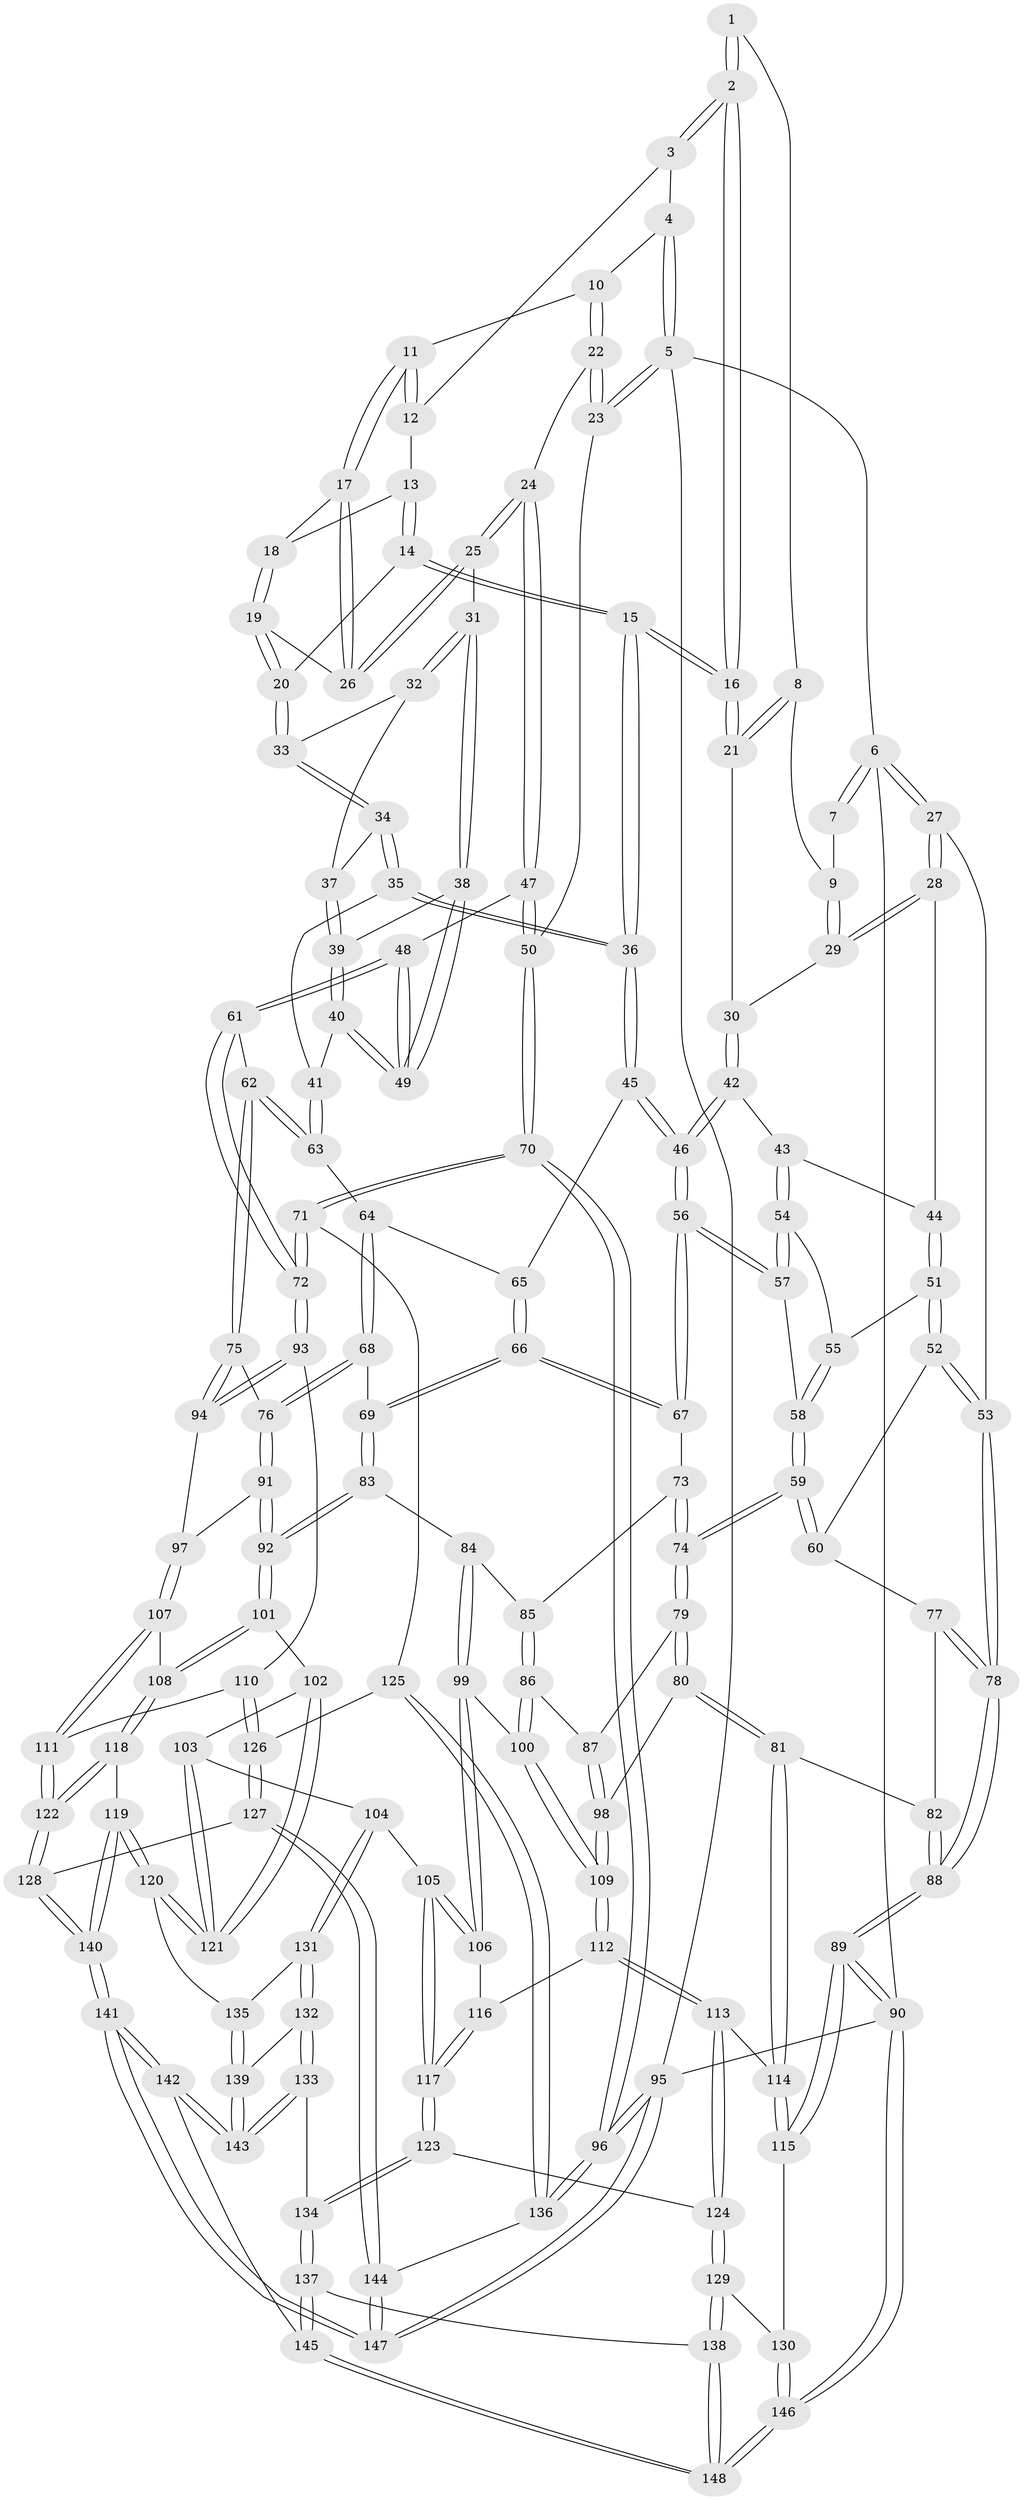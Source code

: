 // Generated by graph-tools (version 1.1) at 2025/16/03/09/25 04:16:52]
// undirected, 148 vertices, 367 edges
graph export_dot {
graph [start="1"]
  node [color=gray90,style=filled];
  1 [pos="+0.18873529767897845+0"];
  2 [pos="+0.5209771869561943+0"];
  3 [pos="+0.6863492694306339+0"];
  4 [pos="+0.8335887878320936+0"];
  5 [pos="+1+0"];
  6 [pos="+0+0"];
  7 [pos="+0.16496436903123887+0"];
  8 [pos="+0.21507929280326357+0.021307133966405843"];
  9 [pos="+0.08925509852082418+0.07864894033357979"];
  10 [pos="+0.8674627796620938+0.07669216117589407"];
  11 [pos="+0.8485843576212665+0.08222100059892144"];
  12 [pos="+0.7497554344698704+0"];
  13 [pos="+0.742193513328755+0.029010914861295627"];
  14 [pos="+0.6998958393330271+0.13135469190502602"];
  15 [pos="+0.5316210778988447+0.15181340674754792"];
  16 [pos="+0.48732319461198964+0.08199340473027758"];
  17 [pos="+0.8457694431450641+0.0856277314477301"];
  18 [pos="+0.7694192810519095+0.07418427185686757"];
  19 [pos="+0.7495595576195496+0.13131988942600759"];
  20 [pos="+0.7162793540090465+0.13665206857558682"];
  21 [pos="+0.2976845481342672+0.1414370127218528"];
  22 [pos="+1+0.08568057067914565"];
  23 [pos="+1+0"];
  24 [pos="+0.867396035788451+0.22147697493135424"];
  25 [pos="+0.841253196348037+0.21462182518368306"];
  26 [pos="+0.8167895985090431+0.13397555421513407"];
  27 [pos="+0+0.17275136569872473"];
  28 [pos="+0+0.1510137915999646"];
  29 [pos="+0.07124675698268423+0.10006875889003136"];
  30 [pos="+0.29227135295312323+0.1477991648743568"];
  31 [pos="+0.8209159053839377+0.2267771199065038"];
  32 [pos="+0.7629545109881916+0.19989763884899678"];
  33 [pos="+0.7378521887329376+0.18048618548832324"];
  34 [pos="+0.7249567654442307+0.23155923534311149"];
  35 [pos="+0.5696386310959894+0.2914377059747436"];
  36 [pos="+0.5522806510263927+0.28694701944364115"];
  37 [pos="+0.7362737753182875+0.23453396773417107"];
  38 [pos="+0.7934292282620191+0.26052639802363964"];
  39 [pos="+0.786889315390868+0.2619685301660169"];
  40 [pos="+0.6922581627506403+0.32723664576349437"];
  41 [pos="+0.6453923962718728+0.32434716691246845"];
  42 [pos="+0.2671699983893073+0.199325853352731"];
  43 [pos="+0.24058637815503514+0.22600676867377734"];
  44 [pos="+0.08714402675955832+0.20219525962741544"];
  45 [pos="+0.5353895178152569+0.314087361315654"];
  46 [pos="+0.4330595652221763+0.3872863407335975"];
  47 [pos="+0.9482291577227647+0.3547886179145169"];
  48 [pos="+0.8476497659834589+0.4147727410833584"];
  49 [pos="+0.8406747081730928+0.4075374233745472"];
  50 [pos="+1+0.3434513330868492"];
  51 [pos="+0.12984699864477073+0.3242434917362873"];
  52 [pos="+0.07774078656513642+0.37304870021415243"];
  53 [pos="+0+0.2297329644263264"];
  54 [pos="+0.23127184226521816+0.26498037743662956"];
  55 [pos="+0.19103606648583818+0.3057254375945803"];
  56 [pos="+0.42048549750565406+0.4032621199020971"];
  57 [pos="+0.300516959591871+0.3885436804314128"];
  58 [pos="+0.2057999184546626+0.4478110569449132"];
  59 [pos="+0.18758417278100206+0.47125886754098534"];
  60 [pos="+0.12671513601098083+0.4609556193190971"];
  61 [pos="+0.8329246190324244+0.45838240838149114"];
  62 [pos="+0.7660938329329211+0.524851199412701"];
  63 [pos="+0.7189229169161736+0.47880762766103724"];
  64 [pos="+0.5922899590366854+0.44679626025239283"];
  65 [pos="+0.5838402733035377+0.4325201375707644"];
  66 [pos="+0.499604657426765+0.5548428422342385"];
  67 [pos="+0.41744348014022464+0.4412380772521432"];
  68 [pos="+0.6035641696168473+0.543672211479555"];
  69 [pos="+0.5071082226717558+0.5689087263641021"];
  70 [pos="+1+0.6371695008138464"];
  71 [pos="+1+0.6423192005371695"];
  72 [pos="+1+0.636039020067224"];
  73 [pos="+0.3805542720334499+0.48845678681913834"];
  74 [pos="+0.24195345135742552+0.5621609659779753"];
  75 [pos="+0.7565756463486605+0.5540717793709191"];
  76 [pos="+0.6725245628102609+0.578625951970463"];
  77 [pos="+0.10882292171804916+0.4770485740811052"];
  78 [pos="+0+0.48317999014674995"];
  79 [pos="+0.24145633334897987+0.5747646346882169"];
  80 [pos="+0.14152353636701864+0.6622883705345415"];
  81 [pos="+0.10966662750812399+0.6690260821768823"];
  82 [pos="+0.03907745263109331+0.622672104976385"];
  83 [pos="+0.4922975222114824+0.6235358588770735"];
  84 [pos="+0.4365936051622064+0.6384135735628856"];
  85 [pos="+0.38514285085106487+0.5469274885282949"];
  86 [pos="+0.3248825699251506+0.6560472202084308"];
  87 [pos="+0.2964637375854358+0.629896466160596"];
  88 [pos="+0+0.6166184305785801"];
  89 [pos="+0+0.8272731564240131"];
  90 [pos="+0+1"];
  91 [pos="+0.6264538187375774+0.6641953352546249"];
  92 [pos="+0.5538356912729527+0.6988592306013234"];
  93 [pos="+0.8370179726177176+0.6841126587432431"];
  94 [pos="+0.8050593207511907+0.6418313752072685"];
  95 [pos="+1+1"];
  96 [pos="+1+1"];
  97 [pos="+0.6679702544992394+0.7019509198508821"];
  98 [pos="+0.20689674168798003+0.7212552161772289"];
  99 [pos="+0.3618751883520883+0.6878345756093065"];
  100 [pos="+0.33314707143284167+0.6675468872396789"];
  101 [pos="+0.5535602945145888+0.7007536655551708"];
  102 [pos="+0.5180230412672556+0.7402971008820426"];
  103 [pos="+0.422643509217422+0.7791083589620149"];
  104 [pos="+0.4130173639176766+0.7811391501951999"];
  105 [pos="+0.3960904132264391+0.7611490218524878"];
  106 [pos="+0.3645272324346642+0.7030774797179135"];
  107 [pos="+0.6934157838682918+0.7552657881362193"];
  108 [pos="+0.5957956111721573+0.7600396671435258"];
  109 [pos="+0.22285213315250704+0.7378087230336864"];
  110 [pos="+0.8291648226970001+0.7082603956885767"];
  111 [pos="+0.7070926711320856+0.7666120029121903"];
  112 [pos="+0.22765419273301218+0.7676641406201262"];
  113 [pos="+0.22187355397343014+0.800878888801328"];
  114 [pos="+0.09573801852543155+0.7554820850860192"];
  115 [pos="+0.0405508798893002+0.8581229763645973"];
  116 [pos="+0.30869207072093074+0.7519450844810804"];
  117 [pos="+0.2859465026759434+0.8226338832759945"];
  118 [pos="+0.6064806570908632+0.8350749528952688"];
  119 [pos="+0.577469058102252+0.8560999153166358"];
  120 [pos="+0.5436782032456621+0.8562780702160685"];
  121 [pos="+0.5348623009340361+0.838616192043655"];
  122 [pos="+0.6910679564841065+0.8447525705264036"];
  123 [pos="+0.27819645118767594+0.8322345522209236"];
  124 [pos="+0.22946384611739004+0.8341929023997414"];
  125 [pos="+0.9279003593602515+0.8326324367101008"];
  126 [pos="+0.8527812779260955+0.82881626354955"];
  127 [pos="+0.8114188992083213+0.9064905611099563"];
  128 [pos="+0.701763786037873+0.8602522842918702"];
  129 [pos="+0.1560776140260538+0.9482361911893585"];
  130 [pos="+0.07566773961785199+0.8894355003886334"];
  131 [pos="+0.41047854804819023+0.8109272768300709"];
  132 [pos="+0.399341742098315+0.8619335027539375"];
  133 [pos="+0.391966185589488+0.8758089630551039"];
  134 [pos="+0.3685130428100357+0.8891118759906201"];
  135 [pos="+0.538984980999482+0.860001850274138"];
  136 [pos="+0.9800288148826926+0.8969391683383342"];
  137 [pos="+0.3492546504929769+0.9243552059353978"];
  138 [pos="+0.18013689218791548+1"];
  139 [pos="+0.5258954155164048+0.8744940737180056"];
  140 [pos="+0.6208128162725517+0.9929852541909896"];
  141 [pos="+0.5862930111275266+1"];
  142 [pos="+0.5619650304843385+1"];
  143 [pos="+0.49406266640242735+0.9713452741873229"];
  144 [pos="+0.8191826791771494+0.9426198068301558"];
  145 [pos="+0.5145580065059644+1"];
  146 [pos="+0+1"];
  147 [pos="+0.8354064529140767+1"];
  148 [pos="+0.1764156986375527+1"];
  1 -- 2;
  1 -- 2;
  1 -- 8;
  2 -- 3;
  2 -- 3;
  2 -- 16;
  2 -- 16;
  3 -- 4;
  3 -- 12;
  4 -- 5;
  4 -- 5;
  4 -- 10;
  5 -- 6;
  5 -- 23;
  5 -- 23;
  5 -- 95;
  6 -- 7;
  6 -- 7;
  6 -- 27;
  6 -- 27;
  6 -- 90;
  7 -- 9;
  8 -- 9;
  8 -- 21;
  8 -- 21;
  9 -- 29;
  9 -- 29;
  10 -- 11;
  10 -- 22;
  10 -- 22;
  11 -- 12;
  11 -- 12;
  11 -- 17;
  11 -- 17;
  12 -- 13;
  13 -- 14;
  13 -- 14;
  13 -- 18;
  14 -- 15;
  14 -- 15;
  14 -- 20;
  15 -- 16;
  15 -- 16;
  15 -- 36;
  15 -- 36;
  16 -- 21;
  16 -- 21;
  17 -- 18;
  17 -- 26;
  17 -- 26;
  18 -- 19;
  18 -- 19;
  19 -- 20;
  19 -- 20;
  19 -- 26;
  20 -- 33;
  20 -- 33;
  21 -- 30;
  22 -- 23;
  22 -- 23;
  22 -- 24;
  23 -- 50;
  24 -- 25;
  24 -- 25;
  24 -- 47;
  24 -- 47;
  25 -- 26;
  25 -- 26;
  25 -- 31;
  27 -- 28;
  27 -- 28;
  27 -- 53;
  28 -- 29;
  28 -- 29;
  28 -- 44;
  29 -- 30;
  30 -- 42;
  30 -- 42;
  31 -- 32;
  31 -- 32;
  31 -- 38;
  31 -- 38;
  32 -- 33;
  32 -- 37;
  33 -- 34;
  33 -- 34;
  34 -- 35;
  34 -- 35;
  34 -- 37;
  35 -- 36;
  35 -- 36;
  35 -- 41;
  36 -- 45;
  36 -- 45;
  37 -- 39;
  37 -- 39;
  38 -- 39;
  38 -- 49;
  38 -- 49;
  39 -- 40;
  39 -- 40;
  40 -- 41;
  40 -- 49;
  40 -- 49;
  41 -- 63;
  41 -- 63;
  42 -- 43;
  42 -- 46;
  42 -- 46;
  43 -- 44;
  43 -- 54;
  43 -- 54;
  44 -- 51;
  44 -- 51;
  45 -- 46;
  45 -- 46;
  45 -- 65;
  46 -- 56;
  46 -- 56;
  47 -- 48;
  47 -- 50;
  47 -- 50;
  48 -- 49;
  48 -- 49;
  48 -- 61;
  48 -- 61;
  50 -- 70;
  50 -- 70;
  51 -- 52;
  51 -- 52;
  51 -- 55;
  52 -- 53;
  52 -- 53;
  52 -- 60;
  53 -- 78;
  53 -- 78;
  54 -- 55;
  54 -- 57;
  54 -- 57;
  55 -- 58;
  55 -- 58;
  56 -- 57;
  56 -- 57;
  56 -- 67;
  56 -- 67;
  57 -- 58;
  58 -- 59;
  58 -- 59;
  59 -- 60;
  59 -- 60;
  59 -- 74;
  59 -- 74;
  60 -- 77;
  61 -- 62;
  61 -- 72;
  61 -- 72;
  62 -- 63;
  62 -- 63;
  62 -- 75;
  62 -- 75;
  63 -- 64;
  64 -- 65;
  64 -- 68;
  64 -- 68;
  65 -- 66;
  65 -- 66;
  66 -- 67;
  66 -- 67;
  66 -- 69;
  66 -- 69;
  67 -- 73;
  68 -- 69;
  68 -- 76;
  68 -- 76;
  69 -- 83;
  69 -- 83;
  70 -- 71;
  70 -- 71;
  70 -- 96;
  70 -- 96;
  71 -- 72;
  71 -- 72;
  71 -- 125;
  72 -- 93;
  72 -- 93;
  73 -- 74;
  73 -- 74;
  73 -- 85;
  74 -- 79;
  74 -- 79;
  75 -- 76;
  75 -- 94;
  75 -- 94;
  76 -- 91;
  76 -- 91;
  77 -- 78;
  77 -- 78;
  77 -- 82;
  78 -- 88;
  78 -- 88;
  79 -- 80;
  79 -- 80;
  79 -- 87;
  80 -- 81;
  80 -- 81;
  80 -- 98;
  81 -- 82;
  81 -- 114;
  81 -- 114;
  82 -- 88;
  82 -- 88;
  83 -- 84;
  83 -- 92;
  83 -- 92;
  84 -- 85;
  84 -- 99;
  84 -- 99;
  85 -- 86;
  85 -- 86;
  86 -- 87;
  86 -- 100;
  86 -- 100;
  87 -- 98;
  87 -- 98;
  88 -- 89;
  88 -- 89;
  89 -- 90;
  89 -- 90;
  89 -- 115;
  89 -- 115;
  90 -- 146;
  90 -- 146;
  90 -- 95;
  91 -- 92;
  91 -- 92;
  91 -- 97;
  92 -- 101;
  92 -- 101;
  93 -- 94;
  93 -- 94;
  93 -- 110;
  94 -- 97;
  95 -- 96;
  95 -- 96;
  95 -- 147;
  95 -- 147;
  96 -- 136;
  96 -- 136;
  97 -- 107;
  97 -- 107;
  98 -- 109;
  98 -- 109;
  99 -- 100;
  99 -- 106;
  99 -- 106;
  100 -- 109;
  100 -- 109;
  101 -- 102;
  101 -- 108;
  101 -- 108;
  102 -- 103;
  102 -- 121;
  102 -- 121;
  103 -- 104;
  103 -- 121;
  103 -- 121;
  104 -- 105;
  104 -- 131;
  104 -- 131;
  105 -- 106;
  105 -- 106;
  105 -- 117;
  105 -- 117;
  106 -- 116;
  107 -- 108;
  107 -- 111;
  107 -- 111;
  108 -- 118;
  108 -- 118;
  109 -- 112;
  109 -- 112;
  110 -- 111;
  110 -- 126;
  110 -- 126;
  111 -- 122;
  111 -- 122;
  112 -- 113;
  112 -- 113;
  112 -- 116;
  113 -- 114;
  113 -- 124;
  113 -- 124;
  114 -- 115;
  114 -- 115;
  115 -- 130;
  116 -- 117;
  116 -- 117;
  117 -- 123;
  117 -- 123;
  118 -- 119;
  118 -- 122;
  118 -- 122;
  119 -- 120;
  119 -- 120;
  119 -- 140;
  119 -- 140;
  120 -- 121;
  120 -- 121;
  120 -- 135;
  122 -- 128;
  122 -- 128;
  123 -- 124;
  123 -- 134;
  123 -- 134;
  124 -- 129;
  124 -- 129;
  125 -- 126;
  125 -- 136;
  125 -- 136;
  126 -- 127;
  126 -- 127;
  127 -- 128;
  127 -- 144;
  127 -- 144;
  128 -- 140;
  128 -- 140;
  129 -- 130;
  129 -- 138;
  129 -- 138;
  130 -- 146;
  130 -- 146;
  131 -- 132;
  131 -- 132;
  131 -- 135;
  132 -- 133;
  132 -- 133;
  132 -- 139;
  133 -- 134;
  133 -- 143;
  133 -- 143;
  134 -- 137;
  134 -- 137;
  135 -- 139;
  135 -- 139;
  136 -- 144;
  137 -- 138;
  137 -- 145;
  137 -- 145;
  138 -- 148;
  138 -- 148;
  139 -- 143;
  139 -- 143;
  140 -- 141;
  140 -- 141;
  141 -- 142;
  141 -- 142;
  141 -- 147;
  141 -- 147;
  142 -- 143;
  142 -- 143;
  142 -- 145;
  144 -- 147;
  144 -- 147;
  145 -- 148;
  145 -- 148;
  146 -- 148;
  146 -- 148;
}
